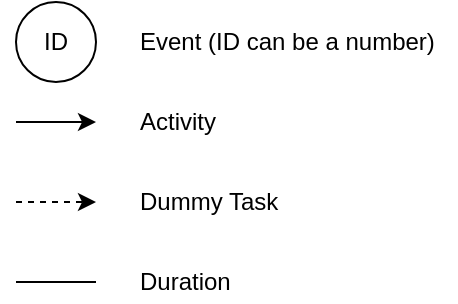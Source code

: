 <mxfile version="12.0.0" type="device" pages="4"><diagram id="_JHZf2U-QSWTHfHldTu1" name="pert-variant-1-legend"><mxGraphModel dx="1004" dy="610" grid="1" gridSize="10" guides="1" tooltips="1" connect="1" arrows="1" fold="1" page="1" pageScale="1" pageWidth="850" pageHeight="1100" math="0" shadow="0"><root><mxCell id="0"/><mxCell id="1" parent="0"/><mxCell id="Fhec-5UjR3In7ldF1Gy1-1" value="ID" style="ellipse;whiteSpace=wrap;html=1;" vertex="1" parent="1"><mxGeometry x="40" y="80" width="40" height="40" as="geometry"/></mxCell><mxCell id="Fhec-5UjR3In7ldF1Gy1-2" value="Event (ID can be a number)" style="text;html=1;strokeColor=none;fillColor=none;align=left;verticalAlign=middle;whiteSpace=wrap;rounded=0;" vertex="1" parent="1"><mxGeometry x="100" y="90" width="160" height="20" as="geometry"/></mxCell><mxCell id="Fhec-5UjR3In7ldF1Gy1-3" value="" style="endArrow=classic;html=1;" edge="1" parent="1"><mxGeometry width="50" height="50" relative="1" as="geometry"><mxPoint x="40" y="140" as="sourcePoint"/><mxPoint x="80" y="140" as="targetPoint"/></mxGeometry></mxCell><mxCell id="Fhec-5UjR3In7ldF1Gy1-4" value="Activity" style="text;html=1;strokeColor=none;fillColor=none;align=left;verticalAlign=middle;whiteSpace=wrap;rounded=0;" vertex="1" parent="1"><mxGeometry x="100" y="130" width="40" height="20" as="geometry"/></mxCell><mxCell id="Fhec-5UjR3In7ldF1Gy1-7" value="" style="endArrow=none;html=1;" edge="1" parent="1"><mxGeometry width="50" height="50" relative="1" as="geometry"><mxPoint x="40" y="220" as="sourcePoint"/><mxPoint x="80" y="220" as="targetPoint"/></mxGeometry></mxCell><mxCell id="Fhec-5UjR3In7ldF1Gy1-8" value="Duration" style="text;html=1;strokeColor=none;fillColor=none;align=left;verticalAlign=middle;whiteSpace=wrap;rounded=0;" vertex="1" parent="1"><mxGeometry x="100" y="210" width="40" height="20" as="geometry"/></mxCell><mxCell id="Fhec-5UjR3In7ldF1Gy1-9" value="" style="endArrow=classic;html=1;dashed=1;" edge="1" parent="1"><mxGeometry width="50" height="50" relative="1" as="geometry"><mxPoint x="40" y="180" as="sourcePoint"/><mxPoint x="80" y="180" as="targetPoint"/></mxGeometry></mxCell><mxCell id="Fhec-5UjR3In7ldF1Gy1-10" value="Dummy Task" style="text;html=1;strokeColor=none;fillColor=none;align=left;verticalAlign=middle;whiteSpace=wrap;rounded=0;" vertex="1" parent="1"><mxGeometry x="100" y="170" width="90" height="20" as="geometry"/></mxCell></root></mxGraphModel></diagram><diagram id="xQ39PEGL1cyVL4k9jR3F" name="pert-variant-1-example"><mxGraphModel dx="1005" dy="610" grid="1" gridSize="10" guides="1" tooltips="1" connect="1" arrows="1" fold="1" page="1" pageScale="1" pageWidth="850" pageHeight="1100" math="0" shadow="0"><root><mxCell id="NksuyeeeypaGRitaSgnn-0"/><mxCell id="NksuyeeeypaGRitaSgnn-1" parent="NksuyeeeypaGRitaSgnn-0"/><mxCell id="NksuyeeeypaGRitaSgnn-5" style="edgeStyle=orthogonalEdgeStyle;rounded=0;orthogonalLoop=1;jettySize=auto;html=1;exitX=1;exitY=0.5;exitDx=0;exitDy=0;entryX=0;entryY=0.5;entryDx=0;entryDy=0;" edge="1" parent="NksuyeeeypaGRitaSgnn-1" source="NksuyeeeypaGRitaSgnn-2" target="NksuyeeeypaGRitaSgnn-4"><mxGeometry relative="1" as="geometry"/></mxCell><mxCell id="NksuyeeeypaGRitaSgnn-2" value="10" style="ellipse;whiteSpace=wrap;html=1;align=center;" vertex="1" parent="NksuyeeeypaGRitaSgnn-1"><mxGeometry x="100" y="81" width="40" height="40" as="geometry"/></mxCell><mxCell id="NksuyeeeypaGRitaSgnn-3" value="START" style="text;html=1;strokeColor=none;fillColor=none;align=center;verticalAlign=middle;whiteSpace=wrap;rounded=0;" vertex="1" parent="NksuyeeeypaGRitaSgnn-1"><mxGeometry x="40" y="91" width="40" height="20" as="geometry"/></mxCell><mxCell id="NksuyeeeypaGRitaSgnn-7" style="edgeStyle=orthogonalEdgeStyle;rounded=0;orthogonalLoop=1;jettySize=auto;html=1;exitX=1;exitY=0.5;exitDx=0;exitDy=0;entryX=0;entryY=0.5;entryDx=0;entryDy=0;" edge="1" parent="NksuyeeeypaGRitaSgnn-1" source="NksuyeeeypaGRitaSgnn-4" target="NksuyeeeypaGRitaSgnn-6"><mxGeometry relative="1" as="geometry"/></mxCell><mxCell id="NksuyeeeypaGRitaSgnn-4" value="20" style="ellipse;whiteSpace=wrap;html=1;align=center;" vertex="1" parent="NksuyeeeypaGRitaSgnn-1"><mxGeometry x="180" y="81" width="40" height="40" as="geometry"/></mxCell><mxCell id="NksuyeeeypaGRitaSgnn-9" style="rounded=0;orthogonalLoop=1;jettySize=auto;html=1;exitX=1;exitY=0;exitDx=0;exitDy=0;entryX=0;entryY=0.5;entryDx=0;entryDy=0;" edge="1" parent="NksuyeeeypaGRitaSgnn-1" source="NksuyeeeypaGRitaSgnn-6" target="NksuyeeeypaGRitaSgnn-8"><mxGeometry relative="1" as="geometry"/></mxCell><mxCell id="NksuyeeeypaGRitaSgnn-11" style="edgeStyle=none;rounded=0;orthogonalLoop=1;jettySize=auto;html=1;exitX=1;exitY=1;exitDx=0;exitDy=0;entryX=0;entryY=0.5;entryDx=0;entryDy=0;" edge="1" parent="NksuyeeeypaGRitaSgnn-1" source="NksuyeeeypaGRitaSgnn-6" target="NksuyeeeypaGRitaSgnn-10"><mxGeometry relative="1" as="geometry"/></mxCell><mxCell id="NksuyeeeypaGRitaSgnn-13" style="edgeStyle=none;rounded=0;orthogonalLoop=1;jettySize=auto;html=1;exitX=1;exitY=0.5;exitDx=0;exitDy=0;entryX=0;entryY=0.5;entryDx=0;entryDy=0;" edge="1" parent="NksuyeeeypaGRitaSgnn-1" source="NksuyeeeypaGRitaSgnn-6" target="NksuyeeeypaGRitaSgnn-12"><mxGeometry relative="1" as="geometry"/></mxCell><mxCell id="NksuyeeeypaGRitaSgnn-6" value="30" style="ellipse;whiteSpace=wrap;html=1;align=center;" vertex="1" parent="NksuyeeeypaGRitaSgnn-1"><mxGeometry x="260" y="81" width="40" height="40" as="geometry"/></mxCell><mxCell id="NksuyeeeypaGRitaSgnn-14" style="edgeStyle=none;rounded=0;orthogonalLoop=1;jettySize=auto;html=1;exitX=1;exitY=0.5;exitDx=0;exitDy=0;entryX=0;entryY=0;entryDx=0;entryDy=0;dashed=1;" edge="1" parent="NksuyeeeypaGRitaSgnn-1" source="NksuyeeeypaGRitaSgnn-8" target="NksuyeeeypaGRitaSgnn-12"><mxGeometry relative="1" as="geometry"/></mxCell><mxCell id="NksuyeeeypaGRitaSgnn-8" value="40" style="ellipse;whiteSpace=wrap;html=1;align=center;" vertex="1" parent="NksuyeeeypaGRitaSgnn-1"><mxGeometry x="340" y="41" width="40" height="40" as="geometry"/></mxCell><mxCell id="NksuyeeeypaGRitaSgnn-15" style="edgeStyle=none;rounded=0;orthogonalLoop=1;jettySize=auto;html=1;exitX=1;exitY=0.5;exitDx=0;exitDy=0;entryX=0.175;entryY=1.025;entryDx=0;entryDy=0;entryPerimeter=0;dashed=1;" edge="1" parent="NksuyeeeypaGRitaSgnn-1" source="NksuyeeeypaGRitaSgnn-10" target="NksuyeeeypaGRitaSgnn-12"><mxGeometry relative="1" as="geometry"/></mxCell><mxCell id="NksuyeeeypaGRitaSgnn-10" value="60" style="ellipse;whiteSpace=wrap;html=1;align=center;" vertex="1" parent="NksuyeeeypaGRitaSgnn-1"><mxGeometry x="340" y="121" width="40" height="40" as="geometry"/></mxCell><mxCell id="NksuyeeeypaGRitaSgnn-17" style="edgeStyle=none;rounded=0;orthogonalLoop=1;jettySize=auto;html=1;exitX=1;exitY=0.5;exitDx=0;exitDy=0;entryX=0;entryY=0.5;entryDx=0;entryDy=0;" edge="1" parent="NksuyeeeypaGRitaSgnn-1" source="NksuyeeeypaGRitaSgnn-12" target="NksuyeeeypaGRitaSgnn-16"><mxGeometry relative="1" as="geometry"/></mxCell><mxCell id="NksuyeeeypaGRitaSgnn-19" style="edgeStyle=none;rounded=0;orthogonalLoop=1;jettySize=auto;html=1;exitX=1;exitY=1;exitDx=0;exitDy=0;entryX=0;entryY=0.5;entryDx=0;entryDy=0;" edge="1" parent="NksuyeeeypaGRitaSgnn-1" source="NksuyeeeypaGRitaSgnn-12" target="NksuyeeeypaGRitaSgnn-18"><mxGeometry relative="1" as="geometry"/></mxCell><mxCell id="NksuyeeeypaGRitaSgnn-12" value="50" style="ellipse;whiteSpace=wrap;html=1;align=center;" vertex="1" parent="NksuyeeeypaGRitaSgnn-1"><mxGeometry x="420" y="81" width="40" height="40" as="geometry"/></mxCell><mxCell id="NksuyeeeypaGRitaSgnn-16" value="80" style="ellipse;whiteSpace=wrap;html=1;align=center;" vertex="1" parent="NksuyeeeypaGRitaSgnn-1"><mxGeometry x="580" y="81" width="40" height="40" as="geometry"/></mxCell><mxCell id="NksuyeeeypaGRitaSgnn-20" style="edgeStyle=none;rounded=0;orthogonalLoop=1;jettySize=auto;html=1;exitX=1;exitY=0.5;exitDx=0;exitDy=0;entryX=0;entryY=1;entryDx=0;entryDy=0;" edge="1" parent="NksuyeeeypaGRitaSgnn-1" source="NksuyeeeypaGRitaSgnn-18" target="NksuyeeeypaGRitaSgnn-16"><mxGeometry relative="1" as="geometry"/></mxCell><mxCell id="NksuyeeeypaGRitaSgnn-18" value="70" style="ellipse;whiteSpace=wrap;html=1;align=center;" vertex="1" parent="NksuyeeeypaGRitaSgnn-1"><mxGeometry x="500" y="121" width="40" height="40" as="geometry"/></mxCell><mxCell id="NksuyeeeypaGRitaSgnn-21" value="FINISH" style="text;html=1;strokeColor=none;fillColor=none;align=center;verticalAlign=middle;whiteSpace=wrap;rounded=0;" vertex="1" parent="NksuyeeeypaGRitaSgnn-1"><mxGeometry x="640" y="91" width="40" height="20" as="geometry"/></mxCell><mxCell id="NksuyeeeypaGRitaSgnn-23" value="A&lt;br&gt;3" style="text;html=1;strokeColor=none;fillColor=none;align=center;verticalAlign=middle;whiteSpace=wrap;rounded=0;" vertex="1" parent="NksuyeeeypaGRitaSgnn-1"><mxGeometry x="140" y="81" width="40" height="40" as="geometry"/></mxCell><mxCell id="NksuyeeeypaGRitaSgnn-24" value="B&lt;br&gt;1" style="text;html=1;strokeColor=none;fillColor=none;align=center;verticalAlign=middle;whiteSpace=wrap;rounded=0;" vertex="1" parent="NksuyeeeypaGRitaSgnn-1"><mxGeometry x="220" y="81" width="40" height="40" as="geometry"/></mxCell><mxCell id="NksuyeeeypaGRitaSgnn-25" value="C&lt;br&gt;3" style="text;html=1;strokeColor=none;fillColor=none;align=center;verticalAlign=middle;whiteSpace=wrap;rounded=0;rotation=0;direction=south;" vertex="1" parent="NksuyeeeypaGRitaSgnn-1"><mxGeometry x="296" y="54" width="40" height="40" as="geometry"/></mxCell><mxCell id="NksuyeeeypaGRitaSgnn-26" value="E&lt;br&gt;5" style="text;html=1;strokeColor=none;fillColor=none;align=center;verticalAlign=middle;whiteSpace=wrap;rounded=0;rotation=0;direction=south;" vertex="1" parent="NksuyeeeypaGRitaSgnn-1"><mxGeometry x="295" y="107" width="40" height="40" as="geometry"/></mxCell><mxCell id="NksuyeeeypaGRitaSgnn-28" value="D&lt;br&gt;2" style="text;html=1;strokeColor=none;fillColor=none;align=center;verticalAlign=middle;whiteSpace=wrap;rounded=0;rotation=0;direction=south;" vertex="1" parent="NksuyeeeypaGRitaSgnn-1"><mxGeometry x="340" y="81" width="40" height="40" as="geometry"/></mxCell><mxCell id="NksuyeeeypaGRitaSgnn-30" value="F&lt;br&gt;6" style="text;html=1;strokeColor=none;fillColor=none;align=center;verticalAlign=middle;whiteSpace=wrap;rounded=0;rotation=0;direction=south;" vertex="1" parent="NksuyeeeypaGRitaSgnn-1"><mxGeometry x="500" y="82" width="40" height="40" as="geometry"/></mxCell><mxCell id="NksuyeeeypaGRitaSgnn-31" value="G&lt;br&gt;4" style="text;html=1;strokeColor=none;fillColor=none;align=center;verticalAlign=middle;whiteSpace=wrap;rounded=0;rotation=0;direction=south;" vertex="1" parent="NksuyeeeypaGRitaSgnn-1"><mxGeometry x="457" y="108" width="40" height="40" as="geometry"/></mxCell><mxCell id="NksuyeeeypaGRitaSgnn-32" value="H&lt;br&gt;3" style="text;html=1;strokeColor=none;fillColor=none;align=center;verticalAlign=middle;whiteSpace=wrap;rounded=0;rotation=0;direction=south;spacingBottom=0;" vertex="1" parent="NksuyeeeypaGRitaSgnn-1"><mxGeometry x="544" y="107" width="40" height="40" as="geometry"/></mxCell></root></mxGraphModel></diagram><diagram id="fBMoIY__vefwztzUH7tg" name="pert-variant-2-legend"><mxGraphModel dx="1005" dy="609" grid="1" gridSize="10" guides="1" tooltips="1" connect="1" arrows="1" fold="1" page="1" pageScale="1" pageWidth="850" pageHeight="1100" math="0" shadow="0"><root><mxCell id="bTjT6tWG-pgc4xm994oo-0"/><mxCell id="bTjT6tWG-pgc4xm994oo-1" parent="bTjT6tWG-pgc4xm994oo-0"/><mxCell id="snFcONCA_EUsDv3Uox6n-0" value="" style="group;spacingLeft=0;spacingRight=0;" vertex="1" connectable="0" parent="bTjT6tWG-pgc4xm994oo-1"><mxGeometry x="40" y="40" width="80" height="80" as="geometry"/></mxCell><mxCell id="snFcONCA_EUsDv3Uox6n-1" value="&lt;div style=&quot;font-size: 16px&quot; align=&quot;left&quot;&gt;A&lt;/div&gt;" style="rounded=0;whiteSpace=wrap;html=1;align=left;fontSize=10;spacingLeft=5;" vertex="1" parent="snFcONCA_EUsDv3Uox6n-0"><mxGeometry y="1" width="80" height="79" as="geometry"/></mxCell><mxCell id="snFcONCA_EUsDv3Uox6n-2" value="1" style="rounded=0;whiteSpace=wrap;html=1;align=center;fontSize=10;" vertex="1" parent="snFcONCA_EUsDv3Uox6n-0"><mxGeometry x="53.333" y="1" width="26.667" height="19" as="geometry"/></mxCell><mxCell id="snFcONCA_EUsDv3Uox6n-3" value="DU" style="text;html=1;strokeColor=none;fillColor=none;align=left;verticalAlign=middle;whiteSpace=wrap;rounded=0;fontSize=10;" vertex="1" parent="snFcONCA_EUsDv3Uox6n-0"><mxGeometry x="33.333" width="13.333" height="20" as="geometry"/></mxCell><mxCell id="snFcONCA_EUsDv3Uox6n-4" value="ES" style="rounded=0;whiteSpace=wrap;html=1;align=center;fontSize=10;" vertex="1" parent="snFcONCA_EUsDv3Uox6n-0"><mxGeometry y="60" width="20" height="20" as="geometry"/></mxCell><mxCell id="snFcONCA_EUsDv3Uox6n-5" value="EF" style="rounded=0;whiteSpace=wrap;html=1;align=center;fontSize=10;" vertex="1" parent="snFcONCA_EUsDv3Uox6n-0"><mxGeometry x="20" y="60" width="20" height="20" as="geometry"/></mxCell><mxCell id="snFcONCA_EUsDv3Uox6n-6" value="LS" style="rounded=0;whiteSpace=wrap;html=1;align=center;fontSize=10;" vertex="1" parent="snFcONCA_EUsDv3Uox6n-0"><mxGeometry x="40" y="60" width="20" height="20" as="geometry"/></mxCell><mxCell id="snFcONCA_EUsDv3Uox6n-7" value="LF" style="rounded=0;whiteSpace=wrap;html=1;align=center;fontSize=10;" vertex="1" parent="snFcONCA_EUsDv3Uox6n-0"><mxGeometry x="60" y="60" width="20" height="20" as="geometry"/></mxCell><mxCell id="6cuC0l8wV_vGT7voCRq--0" value="Task" style="text;html=1;strokeColor=none;fillColor=none;align=left;verticalAlign=middle;whiteSpace=wrap;rounded=0;fontSize=12;" vertex="1" parent="bTjT6tWG-pgc4xm994oo-1"><mxGeometry x="140" y="70" width="40" height="20" as="geometry"/></mxCell><mxCell id="S6yIOkAEPWzXZJ7mGQRi-8" value="ES" style="rounded=0;whiteSpace=wrap;html=1;align=center;fontSize=10;" vertex="1" parent="bTjT6tWG-pgc4xm994oo-1"><mxGeometry x="70" y="220" width="20" height="20" as="geometry"/></mxCell><mxCell id="S6yIOkAEPWzXZJ7mGQRi-9" value="Earliest Start Time" style="text;html=1;strokeColor=none;fillColor=none;align=left;verticalAlign=middle;whiteSpace=wrap;rounded=0;fontSize=12;" vertex="1" parent="bTjT6tWG-pgc4xm994oo-1"><mxGeometry x="140" y="220" width="150" height="20" as="geometry"/></mxCell><mxCell id="S6yIOkAEPWzXZJ7mGQRi-10" value="EF" style="rounded=0;whiteSpace=wrap;html=1;align=center;fontSize=10;" vertex="1" parent="bTjT6tWG-pgc4xm994oo-1"><mxGeometry x="70" y="260" width="20" height="20" as="geometry"/></mxCell><mxCell id="S6yIOkAEPWzXZJ7mGQRi-11" value="Earliest Finish Time" style="text;html=1;strokeColor=none;fillColor=none;align=left;verticalAlign=middle;whiteSpace=wrap;rounded=0;fontSize=12;" vertex="1" parent="bTjT6tWG-pgc4xm994oo-1"><mxGeometry x="140" y="260" width="150" height="20" as="geometry"/></mxCell><mxCell id="S6yIOkAEPWzXZJ7mGQRi-12" value="LS" style="rounded=0;whiteSpace=wrap;html=1;align=center;fontSize=10;" vertex="1" parent="bTjT6tWG-pgc4xm994oo-1"><mxGeometry x="70" y="300" width="20" height="20" as="geometry"/></mxCell><mxCell id="S6yIOkAEPWzXZJ7mGQRi-13" value="Latest Start Time" style="text;html=1;strokeColor=none;fillColor=none;align=left;verticalAlign=middle;whiteSpace=wrap;rounded=0;fontSize=12;" vertex="1" parent="bTjT6tWG-pgc4xm994oo-1"><mxGeometry x="140" y="300" width="150" height="20" as="geometry"/></mxCell><mxCell id="S6yIOkAEPWzXZJ7mGQRi-14" value="LF" style="rounded=0;whiteSpace=wrap;html=1;align=center;fontSize=10;" vertex="1" parent="bTjT6tWG-pgc4xm994oo-1"><mxGeometry x="70" y="340" width="20" height="20" as="geometry"/></mxCell><mxCell id="S6yIOkAEPWzXZJ7mGQRi-15" value="Latest Finish Time" style="text;html=1;strokeColor=none;fillColor=none;align=left;verticalAlign=middle;whiteSpace=wrap;rounded=0;fontSize=12;" vertex="1" parent="bTjT6tWG-pgc4xm994oo-1"><mxGeometry x="140" y="340" width="150" height="20" as="geometry"/></mxCell><mxCell id="S6yIOkAEPWzXZJ7mGQRi-16" value="1" style="rounded=0;whiteSpace=wrap;html=1;align=center;fontSize=10;" vertex="1" parent="bTjT6tWG-pgc4xm994oo-1"><mxGeometry x="76.833" y="180.5" width="26.667" height="19" as="geometry"/></mxCell><mxCell id="S6yIOkAEPWzXZJ7mGQRi-17" value="DU" style="text;html=1;strokeColor=none;fillColor=none;align=left;verticalAlign=middle;whiteSpace=wrap;rounded=0;fontSize=10;" vertex="1" parent="bTjT6tWG-pgc4xm994oo-1"><mxGeometry x="56.833" y="179.5" width="13.333" height="20" as="geometry"/></mxCell><mxCell id="S6yIOkAEPWzXZJ7mGQRi-18" value="Duration (in box)" style="text;html=1;strokeColor=none;fillColor=none;align=left;verticalAlign=middle;whiteSpace=wrap;rounded=0;fontSize=12;" vertex="1" parent="bTjT6tWG-pgc4xm994oo-1"><mxGeometry x="140" y="180.5" width="150" height="20" as="geometry"/></mxCell><mxCell id="S6yIOkAEPWzXZJ7mGQRi-19" value="A" style="text;html=1;strokeColor=none;fillColor=none;align=center;verticalAlign=middle;whiteSpace=wrap;rounded=0;fontSize=16;fontStyle=0" vertex="1" parent="bTjT6tWG-pgc4xm994oo-1"><mxGeometry x="64" y="140" width="40" height="20" as="geometry"/></mxCell><mxCell id="S6yIOkAEPWzXZJ7mGQRi-20" value="Letter representing task" style="text;html=1;strokeColor=none;fillColor=none;align=left;verticalAlign=middle;whiteSpace=wrap;rounded=0;fontSize=12;" vertex="1" parent="bTjT6tWG-pgc4xm994oo-1"><mxGeometry x="140" y="140" width="150" height="20" as="geometry"/></mxCell></root></mxGraphModel></diagram><diagram id="CSx4-loyl6vuqmc0EWdN" name="pert-variant-2-example"><mxGraphModel dx="1005" dy="609" grid="1" gridSize="10" guides="1" tooltips="1" connect="1" arrows="1" fold="1" page="1" pageScale="1" pageWidth="850" pageHeight="1100" math="0" shadow="0"><root><mxCell id="nZYEa499vmg0UBrrdf3R-0"/><mxCell id="nZYEa499vmg0UBrrdf3R-1" parent="nZYEa499vmg0UBrrdf3R-0"/><mxCell id="gW1mlvi-AWDma1ixbBB1-9" value="" style="group;spacingLeft=0;spacingRight=0;align=center;" vertex="1" connectable="0" parent="nZYEa499vmg0UBrrdf3R-1"><mxGeometry x="40" y="239" width="80" height="80" as="geometry"/></mxCell><mxCell id="gW1mlvi-AWDma1ixbBB1-1" value="&lt;div style=&quot;font-size: 16px&quot; align=&quot;left&quot;&gt;A&lt;/div&gt;" style="rounded=0;whiteSpace=wrap;html=1;align=left;fontSize=10;spacingLeft=5;" vertex="1" parent="gW1mlvi-AWDma1ixbBB1-9"><mxGeometry y="1" width="80" height="79" as="geometry"/></mxCell><mxCell id="gW1mlvi-AWDma1ixbBB1-2" value="3" style="rounded=0;whiteSpace=wrap;html=1;align=center;fontSize=10;" vertex="1" parent="gW1mlvi-AWDma1ixbBB1-9"><mxGeometry x="53.333" y="1" width="26.667" height="19" as="geometry"/></mxCell><mxCell id="gW1mlvi-AWDma1ixbBB1-3" value="DU" style="text;html=1;strokeColor=none;fillColor=none;align=left;verticalAlign=middle;whiteSpace=wrap;rounded=0;fontSize=10;" vertex="1" parent="gW1mlvi-AWDma1ixbBB1-9"><mxGeometry x="33.333" width="13.333" height="20" as="geometry"/></mxCell><mxCell id="gW1mlvi-AWDma1ixbBB1-4" value="0" style="rounded=0;whiteSpace=wrap;html=1;align=center;fontSize=10;" vertex="1" parent="gW1mlvi-AWDma1ixbBB1-9"><mxGeometry y="60" width="20" height="20" as="geometry"/></mxCell><mxCell id="gW1mlvi-AWDma1ixbBB1-5" value="3" style="rounded=0;whiteSpace=wrap;html=1;align=center;fontSize=10;" vertex="1" parent="gW1mlvi-AWDma1ixbBB1-9"><mxGeometry x="20" y="60" width="20" height="20" as="geometry"/></mxCell><mxCell id="gW1mlvi-AWDma1ixbBB1-6" value="0" style="rounded=0;whiteSpace=wrap;html=1;align=center;fontSize=10;" vertex="1" parent="gW1mlvi-AWDma1ixbBB1-9"><mxGeometry x="40" y="60" width="20" height="20" as="geometry"/></mxCell><mxCell id="gW1mlvi-AWDma1ixbBB1-7" value="3" style="rounded=0;whiteSpace=wrap;html=1;align=center;fontSize=10;" vertex="1" parent="gW1mlvi-AWDma1ixbBB1-9"><mxGeometry x="60" y="60" width="20" height="20" as="geometry"/></mxCell><mxCell id="u4Jt8QcHAPO9fX0up2L8-0" value="" style="group;spacingLeft=0;spacingRight=0;align=center;" vertex="1" connectable="0" parent="nZYEa499vmg0UBrrdf3R-1"><mxGeometry x="160" y="239" width="80" height="80" as="geometry"/></mxCell><mxCell id="u4Jt8QcHAPO9fX0up2L8-1" value="&lt;div style=&quot;font-size: 16px&quot; align=&quot;left&quot;&gt;B&lt;/div&gt;" style="rounded=0;whiteSpace=wrap;html=1;align=left;fontSize=10;spacingLeft=5;" vertex="1" parent="u4Jt8QcHAPO9fX0up2L8-0"><mxGeometry y="1" width="80" height="79" as="geometry"/></mxCell><mxCell id="u4Jt8QcHAPO9fX0up2L8-2" value="1" style="rounded=0;whiteSpace=wrap;html=1;align=center;fontSize=10;" vertex="1" parent="u4Jt8QcHAPO9fX0up2L8-0"><mxGeometry x="53.333" y="1" width="26.667" height="19" as="geometry"/></mxCell><mxCell id="u4Jt8QcHAPO9fX0up2L8-3" value="DU" style="text;html=1;strokeColor=none;fillColor=none;align=left;verticalAlign=middle;whiteSpace=wrap;rounded=0;fontSize=10;" vertex="1" parent="u4Jt8QcHAPO9fX0up2L8-0"><mxGeometry x="33.333" width="13.333" height="20" as="geometry"/></mxCell><mxCell id="u4Jt8QcHAPO9fX0up2L8-4" value="3" style="rounded=0;whiteSpace=wrap;html=1;align=center;fontSize=10;" vertex="1" parent="u4Jt8QcHAPO9fX0up2L8-0"><mxGeometry y="60" width="20" height="20" as="geometry"/></mxCell><mxCell id="u4Jt8QcHAPO9fX0up2L8-5" value="4" style="rounded=0;whiteSpace=wrap;html=1;align=center;fontSize=10;" vertex="1" parent="u4Jt8QcHAPO9fX0up2L8-0"><mxGeometry x="20" y="60" width="20" height="20" as="geometry"/></mxCell><mxCell id="u4Jt8QcHAPO9fX0up2L8-6" value="3" style="rounded=0;whiteSpace=wrap;html=1;align=center;fontSize=10;" vertex="1" parent="u4Jt8QcHAPO9fX0up2L8-0"><mxGeometry x="40" y="60" width="20" height="20" as="geometry"/></mxCell><mxCell id="u4Jt8QcHAPO9fX0up2L8-7" value="4" style="rounded=0;whiteSpace=wrap;html=1;align=center;fontSize=10;" vertex="1" parent="u4Jt8QcHAPO9fX0up2L8-0"><mxGeometry x="60" y="60" width="20" height="20" as="geometry"/></mxCell><mxCell id="u4Jt8QcHAPO9fX0up2L8-17" style="edgeStyle=none;rounded=0;orthogonalLoop=1;jettySize=auto;html=1;exitX=1;exitY=0.5;exitDx=0;exitDy=0;entryX=0;entryY=0.5;entryDx=0;entryDy=0;fontSize=10;" edge="1" parent="nZYEa499vmg0UBrrdf3R-1" source="gW1mlvi-AWDma1ixbBB1-1" target="u4Jt8QcHAPO9fX0up2L8-1"><mxGeometry relative="1" as="geometry"/></mxCell><mxCell id="u4Jt8QcHAPO9fX0up2L8-20" value="9" style="group;spacingLeft=0;spacingRight=0;align=center;" vertex="1" connectable="0" parent="nZYEa499vmg0UBrrdf3R-1"><mxGeometry x="320" y="119" width="80" height="80" as="geometry"/></mxCell><mxCell id="u4Jt8QcHAPO9fX0up2L8-21" value="&lt;div style=&quot;font-size: 16px&quot; align=&quot;left&quot;&gt;D&lt;/div&gt;" style="rounded=0;whiteSpace=wrap;html=1;align=left;fontSize=10;spacingLeft=5;" vertex="1" parent="u4Jt8QcHAPO9fX0up2L8-20"><mxGeometry y="1" width="80" height="79" as="geometry"/></mxCell><mxCell id="u4Jt8QcHAPO9fX0up2L8-22" value="2" style="rounded=0;whiteSpace=wrap;html=1;align=center;fontSize=10;" vertex="1" parent="u4Jt8QcHAPO9fX0up2L8-20"><mxGeometry x="53.333" y="1" width="26.667" height="19" as="geometry"/></mxCell><mxCell id="u4Jt8QcHAPO9fX0up2L8-23" value="DU" style="text;html=1;strokeColor=none;fillColor=none;align=left;verticalAlign=middle;whiteSpace=wrap;rounded=0;fontSize=10;" vertex="1" parent="u4Jt8QcHAPO9fX0up2L8-20"><mxGeometry x="33.333" width="13.333" height="20" as="geometry"/></mxCell><mxCell id="u4Jt8QcHAPO9fX0up2L8-24" value="4" style="rounded=0;whiteSpace=wrap;html=1;align=center;fontSize=10;" vertex="1" parent="u4Jt8QcHAPO9fX0up2L8-20"><mxGeometry y="60" width="20" height="20" as="geometry"/></mxCell><mxCell id="u4Jt8QcHAPO9fX0up2L8-25" value="6" style="rounded=0;whiteSpace=wrap;html=1;align=center;fontSize=10;" vertex="1" parent="u4Jt8QcHAPO9fX0up2L8-20"><mxGeometry x="20" y="60" width="20" height="20" as="geometry"/></mxCell><mxCell id="u4Jt8QcHAPO9fX0up2L8-26" value="7" style="rounded=0;whiteSpace=wrap;html=1;align=center;fontSize=10;" vertex="1" parent="u4Jt8QcHAPO9fX0up2L8-20"><mxGeometry x="40" y="60" width="20" height="20" as="geometry"/></mxCell><mxCell id="u4Jt8QcHAPO9fX0up2L8-27" value="9" style="rounded=0;whiteSpace=wrap;html=1;align=center;fontSize=10;" vertex="1" parent="u4Jt8QcHAPO9fX0up2L8-20"><mxGeometry x="60" y="60" width="20" height="20" as="geometry"/></mxCell><mxCell id="u4Jt8QcHAPO9fX0up2L8-28" value="9" style="group;spacingLeft=0;spacingRight=0;align=center;" vertex="1" connectable="0" parent="nZYEa499vmg0UBrrdf3R-1"><mxGeometry x="320" y="239" width="80" height="80" as="geometry"/></mxCell><mxCell id="u4Jt8QcHAPO9fX0up2L8-29" value="&lt;div style=&quot;font-size: 16px&quot; align=&quot;left&quot;&gt;C&lt;/div&gt;" style="rounded=0;whiteSpace=wrap;html=1;align=left;fontSize=10;spacingLeft=5;" vertex="1" parent="u4Jt8QcHAPO9fX0up2L8-28"><mxGeometry y="1" width="80" height="79" as="geometry"/></mxCell><mxCell id="u4Jt8QcHAPO9fX0up2L8-30" value="3" style="rounded=0;whiteSpace=wrap;html=1;align=center;fontSize=10;" vertex="1" parent="u4Jt8QcHAPO9fX0up2L8-28"><mxGeometry x="53.333" y="1" width="26.667" height="19" as="geometry"/></mxCell><mxCell id="u4Jt8QcHAPO9fX0up2L8-31" value="DU" style="text;html=1;strokeColor=none;fillColor=none;align=left;verticalAlign=middle;whiteSpace=wrap;rounded=0;fontSize=10;" vertex="1" parent="u4Jt8QcHAPO9fX0up2L8-28"><mxGeometry x="33.333" width="13.333" height="20" as="geometry"/></mxCell><mxCell id="u4Jt8QcHAPO9fX0up2L8-32" value="4" style="rounded=0;whiteSpace=wrap;html=1;align=center;fontSize=10;" vertex="1" parent="u4Jt8QcHAPO9fX0up2L8-28"><mxGeometry y="60" width="20" height="20" as="geometry"/></mxCell><mxCell id="u4Jt8QcHAPO9fX0up2L8-33" value="7" style="rounded=0;whiteSpace=wrap;html=1;align=center;fontSize=10;" vertex="1" parent="u4Jt8QcHAPO9fX0up2L8-28"><mxGeometry x="20" y="60" width="20" height="20" as="geometry"/></mxCell><mxCell id="u4Jt8QcHAPO9fX0up2L8-34" value="6" style="rounded=0;whiteSpace=wrap;html=1;align=center;fontSize=10;" vertex="1" parent="u4Jt8QcHAPO9fX0up2L8-28"><mxGeometry x="40" y="60" width="20" height="20" as="geometry"/></mxCell><mxCell id="u4Jt8QcHAPO9fX0up2L8-35" value="9" style="rounded=0;whiteSpace=wrap;html=1;align=center;fontSize=10;" vertex="1" parent="u4Jt8QcHAPO9fX0up2L8-28"><mxGeometry x="60" y="60" width="20" height="20" as="geometry"/></mxCell><mxCell id="u4Jt8QcHAPO9fX0up2L8-36" value="9" style="group;spacingLeft=0;spacingRight=0;align=center;" vertex="1" connectable="0" parent="nZYEa499vmg0UBrrdf3R-1"><mxGeometry x="320" y="359" width="80" height="80" as="geometry"/></mxCell><mxCell id="u4Jt8QcHAPO9fX0up2L8-37" value="&lt;div style=&quot;font-size: 16px&quot; align=&quot;left&quot;&gt;E&lt;/div&gt;" style="rounded=0;whiteSpace=wrap;html=1;align=left;fontSize=10;spacingLeft=5;" vertex="1" parent="u4Jt8QcHAPO9fX0up2L8-36"><mxGeometry y="1" width="80" height="79" as="geometry"/></mxCell><mxCell id="u4Jt8QcHAPO9fX0up2L8-38" value="5" style="rounded=0;whiteSpace=wrap;html=1;align=center;fontSize=10;" vertex="1" parent="u4Jt8QcHAPO9fX0up2L8-36"><mxGeometry x="53.333" y="1" width="26.667" height="19" as="geometry"/></mxCell><mxCell id="u4Jt8QcHAPO9fX0up2L8-39" value="DU" style="text;html=1;strokeColor=none;fillColor=none;align=left;verticalAlign=middle;whiteSpace=wrap;rounded=0;fontSize=10;" vertex="1" parent="u4Jt8QcHAPO9fX0up2L8-36"><mxGeometry x="33.333" width="13.333" height="20" as="geometry"/></mxCell><mxCell id="u4Jt8QcHAPO9fX0up2L8-40" value="4" style="rounded=0;whiteSpace=wrap;html=1;align=center;fontSize=10;" vertex="1" parent="u4Jt8QcHAPO9fX0up2L8-36"><mxGeometry y="60" width="20" height="20" as="geometry"/></mxCell><mxCell id="u4Jt8QcHAPO9fX0up2L8-41" value="9" style="rounded=0;whiteSpace=wrap;html=1;align=center;fontSize=10;" vertex="1" parent="u4Jt8QcHAPO9fX0up2L8-36"><mxGeometry x="20" y="60" width="20" height="20" as="geometry"/></mxCell><mxCell id="u4Jt8QcHAPO9fX0up2L8-42" value="4" style="rounded=0;whiteSpace=wrap;html=1;align=center;fontSize=10;" vertex="1" parent="u4Jt8QcHAPO9fX0up2L8-36"><mxGeometry x="40" y="60" width="20" height="20" as="geometry"/></mxCell><mxCell id="u4Jt8QcHAPO9fX0up2L8-43" value="9" style="rounded=0;whiteSpace=wrap;html=1;align=center;fontSize=10;" vertex="1" parent="u4Jt8QcHAPO9fX0up2L8-36"><mxGeometry x="60" y="60" width="20" height="20" as="geometry"/></mxCell><mxCell id="u4Jt8QcHAPO9fX0up2L8-49" style="edgeStyle=orthogonalEdgeStyle;rounded=0;orthogonalLoop=1;jettySize=auto;html=1;exitX=1;exitY=0.5;exitDx=0;exitDy=0;entryX=0;entryY=0.5;entryDx=0;entryDy=0;fontSize=10;" edge="1" parent="nZYEa499vmg0UBrrdf3R-1" source="u4Jt8QcHAPO9fX0up2L8-1" target="u4Jt8QcHAPO9fX0up2L8-29"><mxGeometry relative="1" as="geometry"/></mxCell><mxCell id="u4Jt8QcHAPO9fX0up2L8-50" style="edgeStyle=orthogonalEdgeStyle;rounded=0;orthogonalLoop=1;jettySize=auto;html=1;exitX=1;exitY=0.5;exitDx=0;exitDy=0;entryX=0;entryY=0.5;entryDx=0;entryDy=0;fontSize=10;" edge="1" parent="nZYEa499vmg0UBrrdf3R-1" source="u4Jt8QcHAPO9fX0up2L8-1" target="u4Jt8QcHAPO9fX0up2L8-21"><mxGeometry relative="1" as="geometry"/></mxCell><mxCell id="u4Jt8QcHAPO9fX0up2L8-51" style="edgeStyle=orthogonalEdgeStyle;rounded=0;orthogonalLoop=1;jettySize=auto;html=1;exitX=1;exitY=0.5;exitDx=0;exitDy=0;entryX=0;entryY=0.5;entryDx=0;entryDy=0;fontSize=10;" edge="1" parent="nZYEa499vmg0UBrrdf3R-1" source="u4Jt8QcHAPO9fX0up2L8-1" target="u4Jt8QcHAPO9fX0up2L8-37"><mxGeometry relative="1" as="geometry"/></mxCell><mxCell id="EonpEz1b-7Kl4uVrml-w-0" value="9" style="group;spacingLeft=0;spacingRight=0;align=center;" vertex="1" connectable="0" parent="nZYEa499vmg0UBrrdf3R-1"><mxGeometry x="520" y="159" width="80" height="80" as="geometry"/></mxCell><mxCell id="EonpEz1b-7Kl4uVrml-w-1" value="&lt;div style=&quot;font-size: 16px&quot; align=&quot;left&quot;&gt;F&lt;/div&gt;" style="rounded=0;whiteSpace=wrap;html=1;align=left;fontSize=10;spacingLeft=5;" vertex="1" parent="EonpEz1b-7Kl4uVrml-w-0"><mxGeometry y="1" width="80" height="79" as="geometry"/></mxCell><mxCell id="EonpEz1b-7Kl4uVrml-w-2" value="6" style="rounded=0;whiteSpace=wrap;html=1;align=center;fontSize=10;" vertex="1" parent="EonpEz1b-7Kl4uVrml-w-0"><mxGeometry x="53.333" y="1" width="26.667" height="19" as="geometry"/></mxCell><mxCell id="EonpEz1b-7Kl4uVrml-w-3" value="DU" style="text;html=1;strokeColor=none;fillColor=none;align=left;verticalAlign=middle;whiteSpace=wrap;rounded=0;fontSize=10;" vertex="1" parent="EonpEz1b-7Kl4uVrml-w-0"><mxGeometry x="33.333" width="13.333" height="20" as="geometry"/></mxCell><mxCell id="EonpEz1b-7Kl4uVrml-w-4" value="9" style="rounded=0;whiteSpace=wrap;html=1;align=center;fontSize=10;" vertex="1" parent="EonpEz1b-7Kl4uVrml-w-0"><mxGeometry y="60" width="20" height="20" as="geometry"/></mxCell><mxCell id="EonpEz1b-7Kl4uVrml-w-5" value="15" style="rounded=0;whiteSpace=wrap;html=1;align=center;fontSize=10;" vertex="1" parent="EonpEz1b-7Kl4uVrml-w-0"><mxGeometry x="20" y="60" width="20" height="20" as="geometry"/></mxCell><mxCell id="EonpEz1b-7Kl4uVrml-w-6" value="10" style="rounded=0;whiteSpace=wrap;html=1;align=center;fontSize=10;" vertex="1" parent="EonpEz1b-7Kl4uVrml-w-0"><mxGeometry x="40" y="60" width="20" height="20" as="geometry"/></mxCell><mxCell id="EonpEz1b-7Kl4uVrml-w-7" value="16" style="rounded=0;whiteSpace=wrap;html=1;align=center;fontSize=10;" vertex="1" parent="EonpEz1b-7Kl4uVrml-w-0"><mxGeometry x="60" y="60" width="20" height="20" as="geometry"/></mxCell><mxCell id="EonpEz1b-7Kl4uVrml-w-17" style="rounded=0;orthogonalLoop=1;jettySize=auto;html=1;exitX=1;exitY=0;exitDx=0;exitDy=0;entryX=0;entryY=0.5;entryDx=0;entryDy=0;fontSize=10;edgeStyle=orthogonalEdgeStyle;" edge="1" parent="nZYEa499vmg0UBrrdf3R-1" source="EonpEz1b-7Kl4uVrml-w-13" target="EonpEz1b-7Kl4uVrml-w-1"><mxGeometry relative="1" as="geometry"/></mxCell><mxCell id="EonpEz1b-7Kl4uVrml-w-28" style="edgeStyle=orthogonalEdgeStyle;rounded=0;orthogonalLoop=1;jettySize=auto;html=1;exitX=1;exitY=1;exitDx=0;exitDy=0;entryX=0;entryY=0.5;entryDx=0;entryDy=0;fontSize=10;" edge="1" parent="nZYEa499vmg0UBrrdf3R-1" source="EonpEz1b-7Kl4uVrml-w-13" target="EonpEz1b-7Kl4uVrml-w-21"><mxGeometry relative="1" as="geometry"/></mxCell><mxCell id="EonpEz1b-7Kl4uVrml-w-13" value="" style="ellipse;whiteSpace=wrap;html=1;fontSize=10;align=center;fillColor=none;strokeColor=none;" vertex="1" parent="nZYEa499vmg0UBrrdf3R-1"><mxGeometry x="430" y="267" width="20" height="25" as="geometry"/></mxCell><mxCell id="EonpEz1b-7Kl4uVrml-w-14" style="edgeStyle=orthogonalEdgeStyle;rounded=0;orthogonalLoop=1;jettySize=auto;html=1;exitX=1;exitY=0.5;exitDx=0;exitDy=0;entryX=0.5;entryY=1;entryDx=0;entryDy=0;fontSize=10;" edge="1" parent="nZYEa499vmg0UBrrdf3R-1" source="u4Jt8QcHAPO9fX0up2L8-37" target="EonpEz1b-7Kl4uVrml-w-13"><mxGeometry relative="1" as="geometry"/></mxCell><mxCell id="EonpEz1b-7Kl4uVrml-w-15" style="edgeStyle=orthogonalEdgeStyle;rounded=0;orthogonalLoop=1;jettySize=auto;html=1;exitX=1;exitY=0.5;exitDx=0;exitDy=0;entryX=0.5;entryY=0;entryDx=0;entryDy=0;fontSize=10;" edge="1" parent="nZYEa499vmg0UBrrdf3R-1" source="u4Jt8QcHAPO9fX0up2L8-21" target="EonpEz1b-7Kl4uVrml-w-13"><mxGeometry relative="1" as="geometry"/></mxCell><mxCell id="EonpEz1b-7Kl4uVrml-w-19" style="edgeStyle=orthogonalEdgeStyle;rounded=0;orthogonalLoop=1;jettySize=auto;html=1;exitX=1;exitY=0.5;exitDx=0;exitDy=0;entryX=0;entryY=0.5;entryDx=0;entryDy=0;fontSize=10;" edge="1" parent="nZYEa499vmg0UBrrdf3R-1" source="u4Jt8QcHAPO9fX0up2L8-29" target="EonpEz1b-7Kl4uVrml-w-13"><mxGeometry relative="1" as="geometry"/></mxCell><mxCell id="EonpEz1b-7Kl4uVrml-w-20" value="9" style="group;spacingLeft=0;spacingRight=0;align=center;" vertex="1" connectable="0" parent="nZYEa499vmg0UBrrdf3R-1"><mxGeometry x="520" y="319" width="80" height="80" as="geometry"/></mxCell><mxCell id="EonpEz1b-7Kl4uVrml-w-21" value="&lt;div style=&quot;font-size: 16px&quot; align=&quot;left&quot;&gt;G&lt;/div&gt;" style="rounded=0;whiteSpace=wrap;html=1;align=left;fontSize=10;spacingLeft=5;" vertex="1" parent="EonpEz1b-7Kl4uVrml-w-20"><mxGeometry y="1" width="80" height="79" as="geometry"/></mxCell><mxCell id="EonpEz1b-7Kl4uVrml-w-22" value="4" style="rounded=0;whiteSpace=wrap;html=1;align=center;fontSize=10;" vertex="1" parent="EonpEz1b-7Kl4uVrml-w-20"><mxGeometry x="53.333" y="1" width="26.667" height="19" as="geometry"/></mxCell><mxCell id="EonpEz1b-7Kl4uVrml-w-23" value="DU" style="text;html=1;strokeColor=none;fillColor=none;align=left;verticalAlign=middle;whiteSpace=wrap;rounded=0;fontSize=10;" vertex="1" parent="EonpEz1b-7Kl4uVrml-w-20"><mxGeometry x="33.333" width="13.333" height="20" as="geometry"/></mxCell><mxCell id="EonpEz1b-7Kl4uVrml-w-24" value="9" style="rounded=0;whiteSpace=wrap;html=1;align=center;fontSize=10;" vertex="1" parent="EonpEz1b-7Kl4uVrml-w-20"><mxGeometry y="60" width="20" height="20" as="geometry"/></mxCell><mxCell id="EonpEz1b-7Kl4uVrml-w-25" value="13" style="rounded=0;whiteSpace=wrap;html=1;align=center;fontSize=10;" vertex="1" parent="EonpEz1b-7Kl4uVrml-w-20"><mxGeometry x="20" y="60" width="20" height="20" as="geometry"/></mxCell><mxCell id="EonpEz1b-7Kl4uVrml-w-26" value="9" style="rounded=0;whiteSpace=wrap;html=1;align=center;fontSize=10;" vertex="1" parent="EonpEz1b-7Kl4uVrml-w-20"><mxGeometry x="40" y="60" width="20" height="20" as="geometry"/></mxCell><mxCell id="EonpEz1b-7Kl4uVrml-w-27" value="13" style="rounded=0;whiteSpace=wrap;html=1;align=center;fontSize=10;" vertex="1" parent="EonpEz1b-7Kl4uVrml-w-20"><mxGeometry x="60" y="60" width="20" height="20" as="geometry"/></mxCell><mxCell id="EonpEz1b-7Kl4uVrml-w-29" value="9" style="group;spacingLeft=0;spacingRight=0;align=center;" vertex="1" connectable="0" parent="nZYEa499vmg0UBrrdf3R-1"><mxGeometry x="640" y="319" width="80" height="80" as="geometry"/></mxCell><mxCell id="EonpEz1b-7Kl4uVrml-w-30" value="&lt;div style=&quot;font-size: 16px&quot; align=&quot;left&quot;&gt;H&lt;/div&gt;" style="rounded=0;whiteSpace=wrap;html=1;align=left;fontSize=10;spacingLeft=5;" vertex="1" parent="EonpEz1b-7Kl4uVrml-w-29"><mxGeometry y="1" width="80" height="79" as="geometry"/></mxCell><mxCell id="EonpEz1b-7Kl4uVrml-w-31" value="3" style="rounded=0;whiteSpace=wrap;html=1;align=center;fontSize=10;" vertex="1" parent="EonpEz1b-7Kl4uVrml-w-29"><mxGeometry x="53.333" y="1" width="26.667" height="19" as="geometry"/></mxCell><mxCell id="EonpEz1b-7Kl4uVrml-w-32" value="DU" style="text;html=1;strokeColor=none;fillColor=none;align=left;verticalAlign=middle;whiteSpace=wrap;rounded=0;fontSize=10;" vertex="1" parent="EonpEz1b-7Kl4uVrml-w-29"><mxGeometry x="33.333" width="13.333" height="20" as="geometry"/></mxCell><mxCell id="EonpEz1b-7Kl4uVrml-w-33" value="13" style="rounded=0;whiteSpace=wrap;html=1;align=center;fontSize=10;" vertex="1" parent="EonpEz1b-7Kl4uVrml-w-29"><mxGeometry y="60" width="20" height="20" as="geometry"/></mxCell><mxCell id="EonpEz1b-7Kl4uVrml-w-34" value="16" style="rounded=0;whiteSpace=wrap;html=1;align=center;fontSize=10;" vertex="1" parent="EonpEz1b-7Kl4uVrml-w-29"><mxGeometry x="20" y="60" width="20" height="20" as="geometry"/></mxCell><mxCell id="EonpEz1b-7Kl4uVrml-w-35" value="13" style="rounded=0;whiteSpace=wrap;html=1;align=center;fontSize=10;" vertex="1" parent="EonpEz1b-7Kl4uVrml-w-29"><mxGeometry x="40" y="60" width="20" height="20" as="geometry"/></mxCell><mxCell id="EonpEz1b-7Kl4uVrml-w-36" value="16" style="rounded=0;whiteSpace=wrap;html=1;align=center;fontSize=10;" vertex="1" parent="EonpEz1b-7Kl4uVrml-w-29"><mxGeometry x="60" y="60" width="20" height="20" as="geometry"/></mxCell><mxCell id="EonpEz1b-7Kl4uVrml-w-37" style="edgeStyle=orthogonalEdgeStyle;rounded=0;orthogonalLoop=1;jettySize=auto;html=1;exitX=1;exitY=0.5;exitDx=0;exitDy=0;entryX=0;entryY=0.5;entryDx=0;entryDy=0;fontSize=10;" edge="1" parent="nZYEa499vmg0UBrrdf3R-1" source="EonpEz1b-7Kl4uVrml-w-21" target="EonpEz1b-7Kl4uVrml-w-30"><mxGeometry relative="1" as="geometry"/></mxCell><mxCell id="EonpEz1b-7Kl4uVrml-w-38" value="FINISH" style="text;html=1;strokeColor=none;fillColor=none;align=center;verticalAlign=middle;whiteSpace=wrap;rounded=0;fontSize=10;" vertex="1" parent="nZYEa499vmg0UBrrdf3R-1"><mxGeometry x="661" y="192" width="37" height="15" as="geometry"/></mxCell><mxCell id="EonpEz1b-7Kl4uVrml-w-39" style="edgeStyle=orthogonalEdgeStyle;rounded=0;orthogonalLoop=1;jettySize=auto;html=1;exitX=1;exitY=0.5;exitDx=0;exitDy=0;entryX=0;entryY=0.5;entryDx=0;entryDy=0;fontSize=10;" edge="1" parent="nZYEa499vmg0UBrrdf3R-1" source="EonpEz1b-7Kl4uVrml-w-1" target="EonpEz1b-7Kl4uVrml-w-38"><mxGeometry relative="1" as="geometry"/></mxCell><mxCell id="EonpEz1b-7Kl4uVrml-w-41" style="edgeStyle=orthogonalEdgeStyle;rounded=0;orthogonalLoop=1;jettySize=auto;html=1;entryX=0.5;entryY=1;entryDx=0;entryDy=0;fontSize=10;" edge="1" parent="nZYEa499vmg0UBrrdf3R-1" source="EonpEz1b-7Kl4uVrml-w-32" target="EonpEz1b-7Kl4uVrml-w-38"><mxGeometry relative="1" as="geometry"/></mxCell><mxCell id="NffqYIRoIFgt17TnHkeF-1" value="*" style="text;html=1;strokeColor=none;fillColor=none;align=center;verticalAlign=middle;whiteSpace=wrap;rounded=0;fontSize=26;fontColor=#CC0000;" vertex="1" parent="nZYEa499vmg0UBrrdf3R-1"><mxGeometry x="67" y="328" width="23" height="21" as="geometry"/></mxCell><mxCell id="NffqYIRoIFgt17TnHkeF-2" value="*" style="text;html=1;strokeColor=none;fillColor=none;align=center;verticalAlign=middle;whiteSpace=wrap;rounded=0;fontSize=26;fontColor=#CC0000;" vertex="1" parent="nZYEa499vmg0UBrrdf3R-1"><mxGeometry x="183.5" y="327.5" width="23" height="21" as="geometry"/></mxCell><mxCell id="NffqYIRoIFgt17TnHkeF-3" value="*" style="text;html=1;strokeColor=none;fillColor=none;align=center;verticalAlign=middle;whiteSpace=wrap;rounded=0;fontSize=26;fontColor=#CC0000;" vertex="1" parent="nZYEa499vmg0UBrrdf3R-1"><mxGeometry x="348.5" y="450" width="23" height="21" as="geometry"/></mxCell><mxCell id="NffqYIRoIFgt17TnHkeF-4" value="*" style="text;html=1;strokeColor=none;fillColor=none;align=center;verticalAlign=middle;whiteSpace=wrap;rounded=0;fontSize=26;fontColor=#CC0000;" vertex="1" parent="nZYEa499vmg0UBrrdf3R-1"><mxGeometry x="547" y="408" width="23" height="21" as="geometry"/></mxCell><mxCell id="NffqYIRoIFgt17TnHkeF-5" value="*" style="text;html=1;strokeColor=none;fillColor=none;align=center;verticalAlign=middle;whiteSpace=wrap;rounded=0;fontSize=26;fontColor=#CC0000;" vertex="1" parent="nZYEa499vmg0UBrrdf3R-1"><mxGeometry x="667" y="408" width="23" height="21" as="geometry"/></mxCell><mxCell id="NffqYIRoIFgt17TnHkeF-6" value="&lt;font style=&quot;font-size: 12px&quot;&gt;* Critical Path&lt;br&gt;&lt;/font&gt;" style="text;html=1;strokeColor=none;fillColor=none;align=left;verticalAlign=middle;whiteSpace=wrap;rounded=0;fontSize=26;fontColor=#CC0000;" vertex="1" parent="nZYEa499vmg0UBrrdf3R-1"><mxGeometry x="40" y="418" width="100" height="21" as="geometry"/></mxCell></root></mxGraphModel></diagram></mxfile>